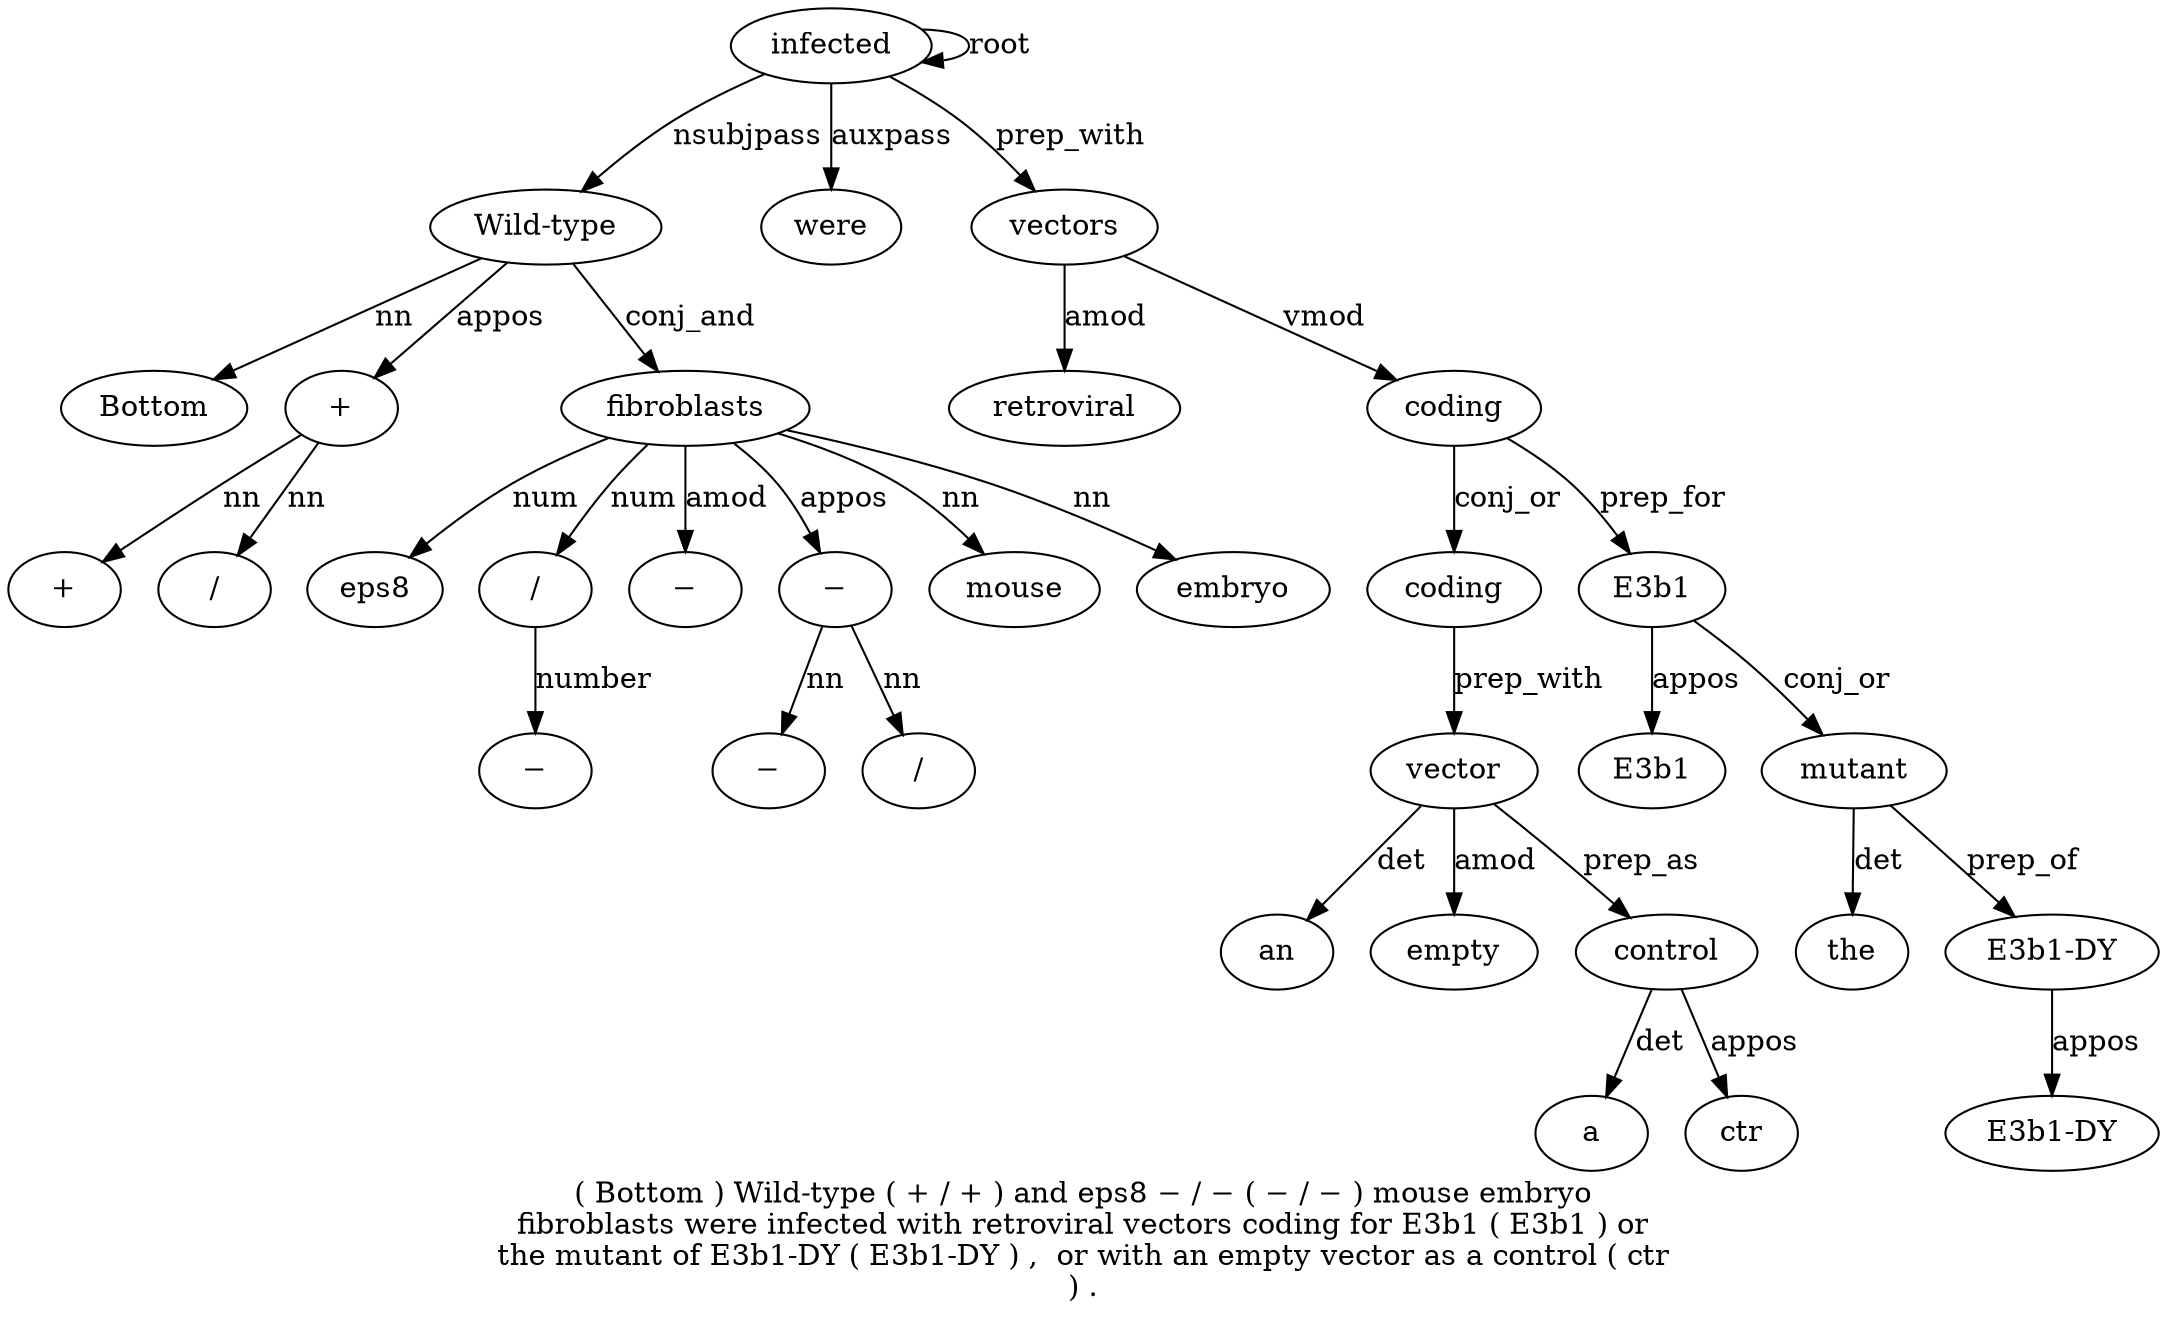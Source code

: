 digraph "( Bottom ) Wild-type ( + / + ) and eps8 − / − ( − / − ) mouse embryo fibroblasts were infected with retroviral vectors coding for E3b1 ( E3b1 ) or the mutant of E3b1-DY ( E3b1-DY ) ,  or with an empty vector as a control ( ctr ) ." {
label="( Bottom ) Wild-type ( + / + ) and eps8 − / − ( − / − ) mouse embryo
fibroblasts were infected with retroviral vectors coding for E3b1 ( E3b1 ) or
the mutant of E3b1-DY ( E3b1-DY ) ,  or with an empty vector as a control ( ctr
) .";
"Wild-type4" [style=filled, fillcolor=white, label="Wild-type"];
Bottom2 [style=filled, fillcolor=white, label=Bottom];
"Wild-type4" -> Bottom2  [label=nn];
infected24 [style=filled, fillcolor=white, label=infected];
infected24 -> "Wild-type4"  [label=nsubjpass];
"+8" [style=filled, fillcolor=white, label="+"];
"+6" [style=filled, fillcolor=white, label="+"];
"+8" -> "+6"  [label=nn];
"/7" [style=filled, fillcolor=white, label="/"];
"+8" -> "/7"  [label=nn];
"Wild-type4" -> "+8"  [label=appos];
fibroblasts22 [style=filled, fillcolor=white, label=fibroblasts];
eps811 [style=filled, fillcolor=white, label=eps8];
fibroblasts22 -> eps811  [label=num];
"/13" [style=filled, fillcolor=white, label="/"];
"−12" [style=filled, fillcolor=white, label="−"];
"/13" -> "−12"  [label=number];
fibroblasts22 -> "/13"  [label=num];
"−14" [style=filled, fillcolor=white, label="−"];
fibroblasts22 -> "−14"  [label=amod];
"−18" [style=filled, fillcolor=white, label="−"];
"−16" [style=filled, fillcolor=white, label="−"];
"−18" -> "−16"  [label=nn];
"/17" [style=filled, fillcolor=white, label="/"];
"−18" -> "/17"  [label=nn];
fibroblasts22 -> "−18"  [label=appos];
mouse20 [style=filled, fillcolor=white, label=mouse];
fibroblasts22 -> mouse20  [label=nn];
embryo21 [style=filled, fillcolor=white, label=embryo];
fibroblasts22 -> embryo21  [label=nn];
"Wild-type4" -> fibroblasts22  [label=conj_and];
were23 [style=filled, fillcolor=white, label=were];
infected24 -> were23  [label=auxpass];
infected24 -> infected24  [label=root];
vectors27 [style=filled, fillcolor=white, label=vectors];
retroviral26 [style=filled, fillcolor=white, label=retroviral];
vectors27 -> retroviral26  [label=amod];
infected24 -> vectors27  [label=prep_with];
coding28 [style=filled, fillcolor=white, label=coding];
vectors27 -> coding28  [label=vmod];
"coding28'" [style=filled, fillcolor=white, label=coding];
coding28 -> "coding28'"  [label=conj_or];
E3b130 [style=filled, fillcolor=white, label=E3b1];
coding28 -> E3b130  [label=prep_for];
E3b132 [style=filled, fillcolor=white, label=E3b1];
E3b130 -> E3b132  [label=appos];
mutant36 [style=filled, fillcolor=white, label=mutant];
the35 [style=filled, fillcolor=white, label=the];
mutant36 -> the35  [label=det];
E3b130 -> mutant36  [label=conj_or];
"E3b1-DY8" [style=filled, fillcolor=white, label="E3b1-DY"];
mutant36 -> "E3b1-DY8"  [label=prep_of];
"E3b1-DY40" [style=filled, fillcolor=white, label="E3b1-DY"];
"E3b1-DY8" -> "E3b1-DY40"  [label=appos];
vector47 [style=filled, fillcolor=white, label=vector];
an45 [style=filled, fillcolor=white, label=an];
vector47 -> an45  [label=det];
empty46 [style=filled, fillcolor=white, label=empty];
vector47 -> empty46  [label=amod];
"coding28'" -> vector47  [label=prep_with];
control50 [style=filled, fillcolor=white, label=control];
a49 [style=filled, fillcolor=white, label=a];
control50 -> a49  [label=det];
vector47 -> control50  [label=prep_as];
ctr52 [style=filled, fillcolor=white, label=ctr];
control50 -> ctr52  [label=appos];
}
